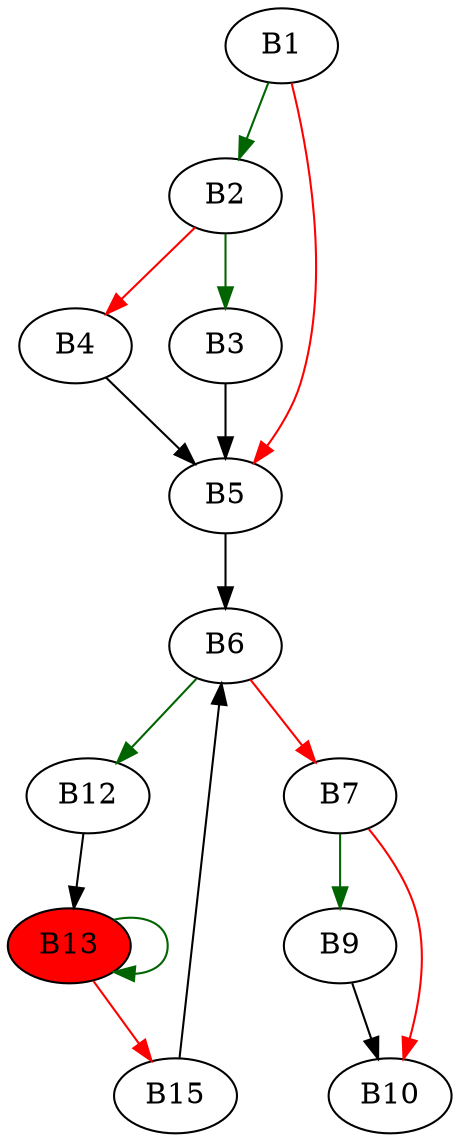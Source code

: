 strict digraph f {
	// Node definitions.
	B1 [entry=true];
	B2;
	B3;
	B4;
	B5;
	B6;
	B12;
	B13 [
		fillcolor=red
		style=filled
	];
	B15;
	B7;
	B9;
	B10;

	// Edge definitions.
	B1 -> B2 [
		color=darkgreen
		cond=true
	];
	B1 -> B5 [
		color=red
		cond=false
	];
	B2 -> B3 [
		color=darkgreen
		cond=true
	];
	B2 -> B4 [
		color=red
		cond=false
	];
	B3 -> B5;
	B4 -> B5;
	B5 -> B6;
	B6 -> B12 [
		color=darkgreen
		cond=true
	];
	B6 -> B7 [
		color=red
		cond=false
	];
	B12 -> B13;
	B13 -> B13 [
		color=darkgreen
		cond=true
	];
	B13 -> B15 [
		color=red
		cond=false
	];
	B15 -> B6;
	B7 -> B9 [
		color=darkgreen
		cond=true
	];
	B7 -> B10 [
		color=red
		cond=false
	];
	B9 -> B10;
}